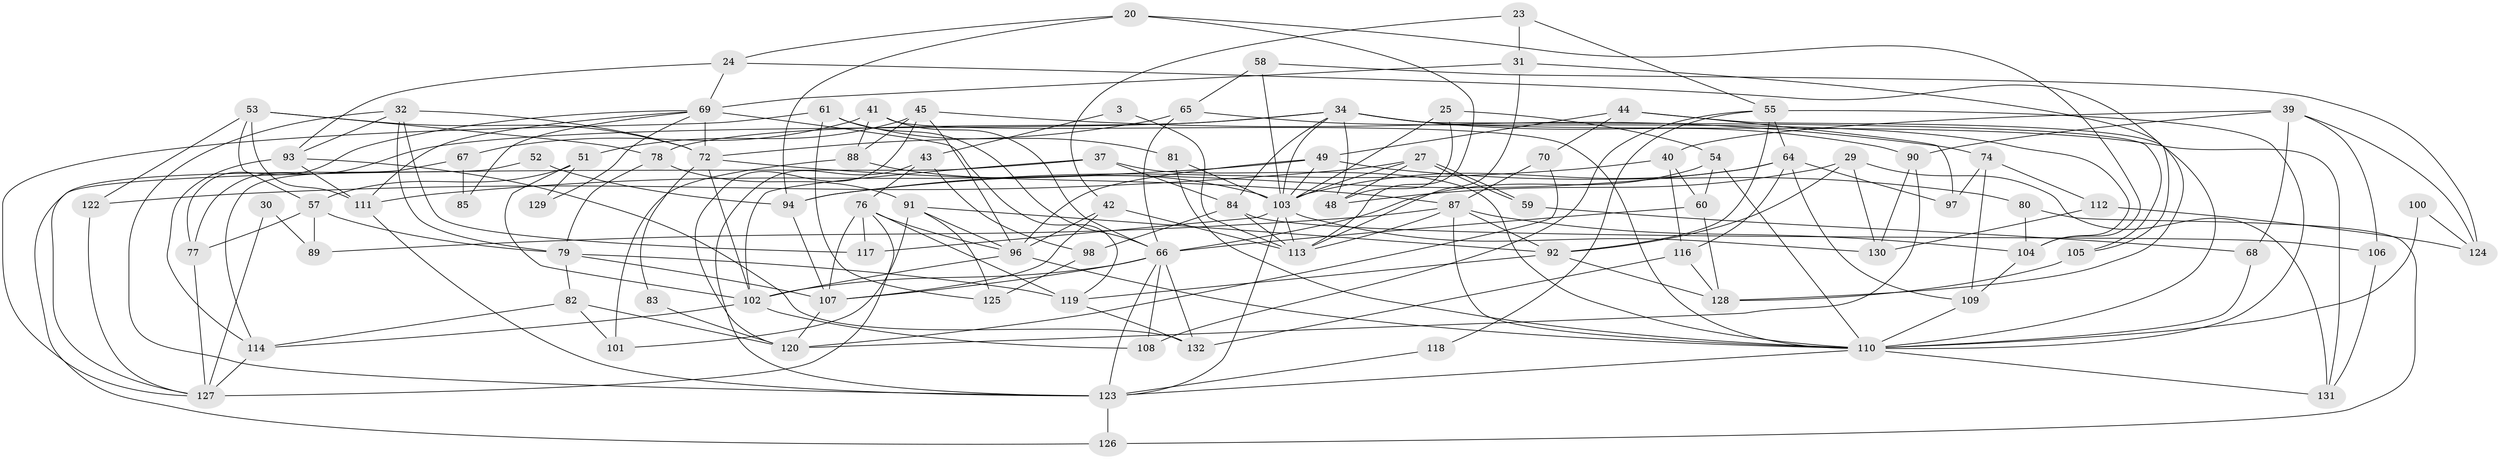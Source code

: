 // original degree distribution, {3: 0.30303030303030304, 2: 0.09090909090909091, 4: 0.3106060606060606, 7: 0.03787878787878788, 5: 0.17424242424242425, 6: 0.06818181818181818, 8: 0.015151515151515152}
// Generated by graph-tools (version 1.1) at 2025/53/03/04/25 21:53:42]
// undirected, 92 vertices, 207 edges
graph export_dot {
graph [start="1"]
  node [color=gray90,style=filled];
  3;
  20 [super="+4"];
  23;
  24;
  25;
  27;
  29;
  30;
  31;
  32 [super="+28"];
  34 [super="+19+26"];
  37;
  39;
  40;
  41;
  42 [super="+6"];
  43;
  44;
  45;
  48;
  49 [super="+17"];
  51;
  52;
  53;
  54;
  55 [super="+50"];
  57;
  58;
  59;
  60;
  61;
  64 [super="+63"];
  65;
  66 [super="+12+38"];
  67;
  68;
  69 [super="+16"];
  70;
  72 [super="+14+47"];
  74;
  76;
  77;
  78;
  79 [super="+56"];
  80;
  81;
  82;
  83;
  84 [super="+75"];
  85;
  87 [super="+10"];
  88;
  89;
  90;
  91 [super="+8"];
  92 [super="+21"];
  93;
  94;
  96 [super="+36"];
  97;
  98;
  100;
  101;
  102 [super="+73"];
  103 [super="+95"];
  104 [super="+71"];
  105;
  106;
  107;
  108;
  109 [super="+18"];
  110 [super="+86+2+35"];
  111 [super="+11"];
  112;
  113;
  114 [super="+99"];
  116;
  117;
  118;
  119;
  120;
  122;
  123 [super="+115"];
  124;
  125;
  126;
  127;
  128 [super="+62+46"];
  129;
  130 [super="+121"];
  131;
  132;
  3 -- 113;
  3 -- 43;
  20 -- 24;
  20 -- 113;
  20 -- 104;
  20 -- 94;
  23 -- 31;
  23 -- 42;
  23 -- 55;
  24 -- 69;
  24 -- 93;
  24 -- 128;
  25 -- 48;
  25 -- 54;
  25 -- 103;
  27 -- 122;
  27 -- 59;
  27 -- 59;
  27 -- 48;
  27 -- 103;
  29 -- 48;
  29 -- 131;
  29 -- 92;
  29 -- 130;
  30 -- 89;
  30 -- 127;
  31 -- 105;
  31 -- 113;
  31 -- 69;
  32 -- 117;
  32 -- 123;
  32 -- 72 [weight=2];
  32 -- 93;
  32 -- 79;
  34 -- 78;
  34 -- 77;
  34 -- 48;
  34 -- 131;
  34 -- 90;
  34 -- 105;
  34 -- 84;
  34 -- 103;
  37 -- 126;
  37 -- 84;
  37 -- 110;
  37 -- 102;
  39 -- 106;
  39 -- 40;
  39 -- 68;
  39 -- 90;
  39 -- 124;
  40 -- 116;
  40 -- 60;
  40 -- 94;
  41 -- 88;
  41 -- 67;
  41 -- 110;
  41 -- 66;
  42 -- 113;
  42 -- 96;
  42 -- 107;
  43 -- 76;
  43 -- 98;
  43 -- 123;
  44 -- 97;
  44 -- 70;
  44 -- 110;
  44 -- 49;
  45 -- 96;
  45 -- 51;
  45 -- 74;
  45 -- 88;
  45 -- 120;
  49 -- 111;
  49 -- 80;
  49 -- 96;
  49 -- 103;
  51 -- 57;
  51 -- 102;
  51 -- 129;
  52 -- 94;
  52 -- 127;
  53 -- 78;
  53 -- 57;
  53 -- 111;
  53 -- 122;
  53 -- 72;
  54 -- 110;
  54 -- 60;
  54 -- 66;
  55 -- 64 [weight=2];
  55 -- 118;
  55 -- 108;
  55 -- 110 [weight=2];
  55 -- 92;
  57 -- 77;
  57 -- 79 [weight=2];
  57 -- 89;
  58 -- 124;
  58 -- 65;
  58 -- 103;
  59 -- 68;
  60 -- 128 [weight=2];
  60 -- 66;
  61 -- 127;
  61 -- 81;
  61 -- 125;
  61 -- 66;
  64 -- 116;
  64 -- 97;
  64 -- 94;
  64 -- 109;
  64 -- 103;
  65 -- 104 [weight=2];
  65 -- 72;
  65 -- 66 [weight=2];
  66 -- 107;
  66 -- 123;
  66 -- 132;
  66 -- 102;
  66 -- 108;
  67 -- 114;
  67 -- 85;
  68 -- 110;
  69 -- 129;
  69 -- 72 [weight=2];
  69 -- 77;
  69 -- 111;
  69 -- 85;
  69 -- 119;
  70 -- 120;
  70 -- 87;
  72 -- 83;
  72 -- 87;
  72 -- 102;
  74 -- 109;
  74 -- 97;
  74 -- 112;
  76 -- 107;
  76 -- 96 [weight=2];
  76 -- 117;
  76 -- 119;
  76 -- 127;
  77 -- 127;
  78 -- 79;
  78 -- 91;
  79 -- 82;
  79 -- 119;
  79 -- 107;
  80 -- 126;
  80 -- 104;
  81 -- 110;
  81 -- 103;
  82 -- 120;
  82 -- 101;
  82 -- 114;
  83 -- 120;
  84 -- 113 [weight=2];
  84 -- 98;
  84 -- 106;
  87 -- 113;
  87 -- 89;
  87 -- 104;
  87 -- 110;
  87 -- 92;
  88 -- 101;
  88 -- 103;
  90 -- 120;
  90 -- 130;
  91 -- 96;
  91 -- 101;
  91 -- 92;
  91 -- 125;
  92 -- 119;
  92 -- 128;
  93 -- 132;
  93 -- 114;
  93 -- 111;
  94 -- 107;
  96 -- 102;
  96 -- 110;
  98 -- 125;
  100 -- 124;
  100 -- 110;
  102 -- 108;
  102 -- 114 [weight=2];
  103 -- 130 [weight=2];
  103 -- 123;
  103 -- 113;
  103 -- 117;
  104 -- 109;
  105 -- 128 [weight=3];
  106 -- 131;
  107 -- 120;
  109 -- 110;
  110 -- 131;
  110 -- 123;
  111 -- 123;
  112 -- 130;
  112 -- 124;
  114 -- 127 [weight=2];
  116 -- 132;
  116 -- 128 [weight=2];
  118 -- 123;
  119 -- 132;
  122 -- 127;
  123 -- 126;
}
